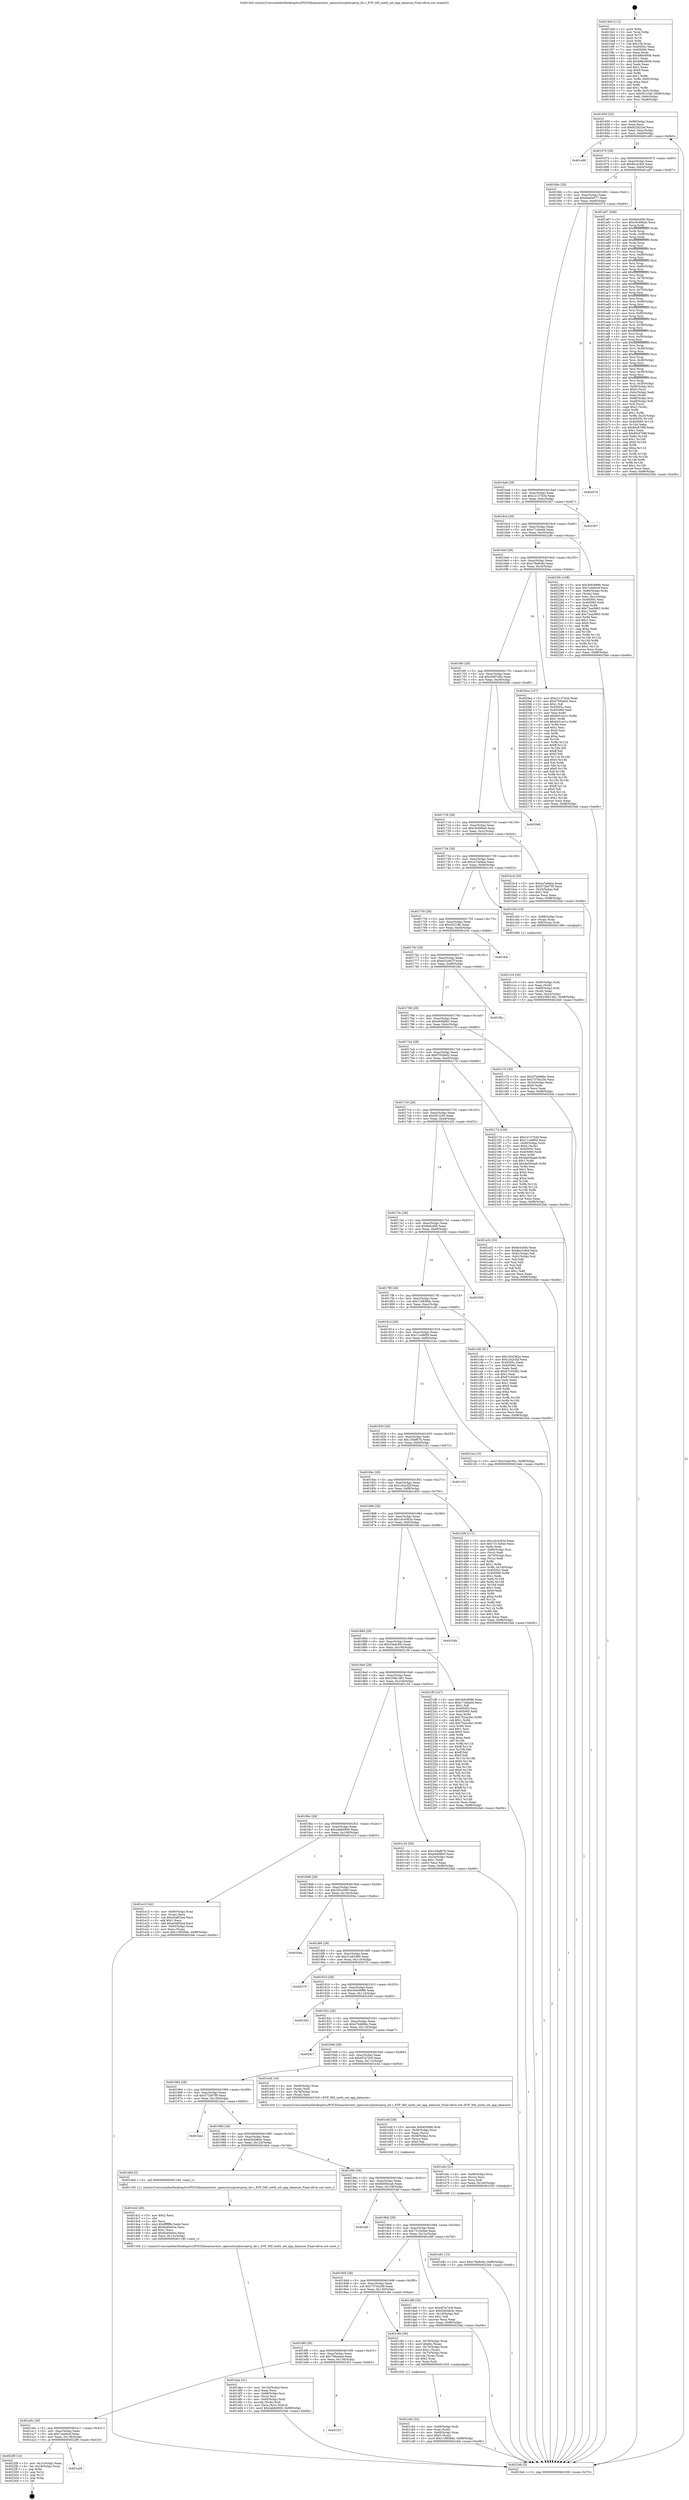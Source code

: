 digraph "0x4015e0" {
  label = "0x4015e0 (/mnt/c/Users/mathe/Desktop/tcc/POCII/binaries/extr_opensslcryptoevpevp_lib.c_EVP_MD_meth_set_app_datasize_Final-ollvm.out::main(0))"
  labelloc = "t"
  node[shape=record]

  Entry [label="",width=0.3,height=0.3,shape=circle,fillcolor=black,style=filled]
  "0x401650" [label="{
     0x401650 [32]\l
     | [instrs]\l
     &nbsp;&nbsp;0x401650 \<+6\>: mov -0x98(%rbp),%eax\l
     &nbsp;&nbsp;0x401656 \<+2\>: mov %eax,%ecx\l
     &nbsp;&nbsp;0x401658 \<+6\>: sub $0x822822ef,%ecx\l
     &nbsp;&nbsp;0x40165e \<+6\>: mov %eax,-0xac(%rbp)\l
     &nbsp;&nbsp;0x401664 \<+6\>: mov %ecx,-0xb0(%rbp)\l
     &nbsp;&nbsp;0x40166a \<+6\>: je 0000000000401e90 \<main+0x8b0\>\l
  }"]
  "0x401e90" [label="{
     0x401e90\l
  }", style=dashed]
  "0x401670" [label="{
     0x401670 [28]\l
     | [instrs]\l
     &nbsp;&nbsp;0x401670 \<+5\>: jmp 0000000000401675 \<main+0x95\>\l
     &nbsp;&nbsp;0x401675 \<+6\>: mov -0xac(%rbp),%eax\l
     &nbsp;&nbsp;0x40167b \<+5\>: sub $0x8ec2cfd4,%eax\l
     &nbsp;&nbsp;0x401680 \<+6\>: mov %eax,-0xb4(%rbp)\l
     &nbsp;&nbsp;0x401686 \<+6\>: je 0000000000401a67 \<main+0x487\>\l
  }"]
  Exit [label="",width=0.3,height=0.3,shape=circle,fillcolor=black,style=filled,peripheries=2]
  "0x401a67" [label="{
     0x401a67 [349]\l
     | [instrs]\l
     &nbsp;&nbsp;0x401a67 \<+5\>: mov $0xfedcd5b,%eax\l
     &nbsp;&nbsp;0x401a6c \<+5\>: mov $0xc9c66ba0,%ecx\l
     &nbsp;&nbsp;0x401a71 \<+3\>: mov %rsp,%rdx\l
     &nbsp;&nbsp;0x401a74 \<+4\>: add $0xfffffffffffffff0,%rdx\l
     &nbsp;&nbsp;0x401a78 \<+3\>: mov %rdx,%rsp\l
     &nbsp;&nbsp;0x401a7b \<+7\>: mov %rdx,-0x90(%rbp)\l
     &nbsp;&nbsp;0x401a82 \<+3\>: mov %rsp,%rdx\l
     &nbsp;&nbsp;0x401a85 \<+4\>: add $0xfffffffffffffff0,%rdx\l
     &nbsp;&nbsp;0x401a89 \<+3\>: mov %rdx,%rsp\l
     &nbsp;&nbsp;0x401a8c \<+3\>: mov %rsp,%rsi\l
     &nbsp;&nbsp;0x401a8f \<+4\>: add $0xfffffffffffffff0,%rsi\l
     &nbsp;&nbsp;0x401a93 \<+3\>: mov %rsi,%rsp\l
     &nbsp;&nbsp;0x401a96 \<+7\>: mov %rsi,-0x88(%rbp)\l
     &nbsp;&nbsp;0x401a9d \<+3\>: mov %rsp,%rsi\l
     &nbsp;&nbsp;0x401aa0 \<+4\>: add $0xfffffffffffffff0,%rsi\l
     &nbsp;&nbsp;0x401aa4 \<+3\>: mov %rsi,%rsp\l
     &nbsp;&nbsp;0x401aa7 \<+4\>: mov %rsi,-0x80(%rbp)\l
     &nbsp;&nbsp;0x401aab \<+3\>: mov %rsp,%rsi\l
     &nbsp;&nbsp;0x401aae \<+4\>: add $0xfffffffffffffff0,%rsi\l
     &nbsp;&nbsp;0x401ab2 \<+3\>: mov %rsi,%rsp\l
     &nbsp;&nbsp;0x401ab5 \<+4\>: mov %rsi,-0x78(%rbp)\l
     &nbsp;&nbsp;0x401ab9 \<+3\>: mov %rsp,%rsi\l
     &nbsp;&nbsp;0x401abc \<+4\>: add $0xfffffffffffffff0,%rsi\l
     &nbsp;&nbsp;0x401ac0 \<+3\>: mov %rsi,%rsp\l
     &nbsp;&nbsp;0x401ac3 \<+4\>: mov %rsi,-0x70(%rbp)\l
     &nbsp;&nbsp;0x401ac7 \<+3\>: mov %rsp,%rsi\l
     &nbsp;&nbsp;0x401aca \<+4\>: add $0xfffffffffffffff0,%rsi\l
     &nbsp;&nbsp;0x401ace \<+3\>: mov %rsi,%rsp\l
     &nbsp;&nbsp;0x401ad1 \<+4\>: mov %rsi,-0x68(%rbp)\l
     &nbsp;&nbsp;0x401ad5 \<+3\>: mov %rsp,%rsi\l
     &nbsp;&nbsp;0x401ad8 \<+4\>: add $0xfffffffffffffff0,%rsi\l
     &nbsp;&nbsp;0x401adc \<+3\>: mov %rsi,%rsp\l
     &nbsp;&nbsp;0x401adf \<+4\>: mov %rsi,-0x60(%rbp)\l
     &nbsp;&nbsp;0x401ae3 \<+3\>: mov %rsp,%rsi\l
     &nbsp;&nbsp;0x401ae6 \<+4\>: add $0xfffffffffffffff0,%rsi\l
     &nbsp;&nbsp;0x401aea \<+3\>: mov %rsi,%rsp\l
     &nbsp;&nbsp;0x401aed \<+4\>: mov %rsi,-0x58(%rbp)\l
     &nbsp;&nbsp;0x401af1 \<+3\>: mov %rsp,%rsi\l
     &nbsp;&nbsp;0x401af4 \<+4\>: add $0xfffffffffffffff0,%rsi\l
     &nbsp;&nbsp;0x401af8 \<+3\>: mov %rsi,%rsp\l
     &nbsp;&nbsp;0x401afb \<+4\>: mov %rsi,-0x50(%rbp)\l
     &nbsp;&nbsp;0x401aff \<+3\>: mov %rsp,%rsi\l
     &nbsp;&nbsp;0x401b02 \<+4\>: add $0xfffffffffffffff0,%rsi\l
     &nbsp;&nbsp;0x401b06 \<+3\>: mov %rsi,%rsp\l
     &nbsp;&nbsp;0x401b09 \<+4\>: mov %rsi,-0x48(%rbp)\l
     &nbsp;&nbsp;0x401b0d \<+3\>: mov %rsp,%rsi\l
     &nbsp;&nbsp;0x401b10 \<+4\>: add $0xfffffffffffffff0,%rsi\l
     &nbsp;&nbsp;0x401b14 \<+3\>: mov %rsi,%rsp\l
     &nbsp;&nbsp;0x401b17 \<+4\>: mov %rsi,-0x40(%rbp)\l
     &nbsp;&nbsp;0x401b1b \<+3\>: mov %rsp,%rsi\l
     &nbsp;&nbsp;0x401b1e \<+4\>: add $0xfffffffffffffff0,%rsi\l
     &nbsp;&nbsp;0x401b22 \<+3\>: mov %rsi,%rsp\l
     &nbsp;&nbsp;0x401b25 \<+4\>: mov %rsi,-0x38(%rbp)\l
     &nbsp;&nbsp;0x401b29 \<+3\>: mov %rsp,%rsi\l
     &nbsp;&nbsp;0x401b2c \<+4\>: add $0xfffffffffffffff0,%rsi\l
     &nbsp;&nbsp;0x401b30 \<+3\>: mov %rsi,%rsp\l
     &nbsp;&nbsp;0x401b33 \<+4\>: mov %rsi,-0x30(%rbp)\l
     &nbsp;&nbsp;0x401b37 \<+7\>: mov -0x90(%rbp),%rsi\l
     &nbsp;&nbsp;0x401b3e \<+6\>: movl $0x0,(%rsi)\l
     &nbsp;&nbsp;0x401b44 \<+6\>: mov -0x9c(%rbp),%edi\l
     &nbsp;&nbsp;0x401b4a \<+2\>: mov %edi,(%rdx)\l
     &nbsp;&nbsp;0x401b4c \<+7\>: mov -0x88(%rbp),%rsi\l
     &nbsp;&nbsp;0x401b53 \<+7\>: mov -0xa8(%rbp),%r8\l
     &nbsp;&nbsp;0x401b5a \<+3\>: mov %r8,(%rsi)\l
     &nbsp;&nbsp;0x401b5d \<+3\>: cmpl $0x2,(%rdx)\l
     &nbsp;&nbsp;0x401b60 \<+4\>: setne %r9b\l
     &nbsp;&nbsp;0x401b64 \<+4\>: and $0x1,%r9b\l
     &nbsp;&nbsp;0x401b68 \<+4\>: mov %r9b,-0x25(%rbp)\l
     &nbsp;&nbsp;0x401b6c \<+8\>: mov 0x40505c,%r10d\l
     &nbsp;&nbsp;0x401b74 \<+8\>: mov 0x405060,%r11d\l
     &nbsp;&nbsp;0x401b7c \<+3\>: mov %r10d,%ebx\l
     &nbsp;&nbsp;0x401b7f \<+6\>: sub $0x80c6788f,%ebx\l
     &nbsp;&nbsp;0x401b85 \<+3\>: sub $0x1,%ebx\l
     &nbsp;&nbsp;0x401b88 \<+6\>: add $0x80c6788f,%ebx\l
     &nbsp;&nbsp;0x401b8e \<+4\>: imul %ebx,%r10d\l
     &nbsp;&nbsp;0x401b92 \<+4\>: and $0x1,%r10d\l
     &nbsp;&nbsp;0x401b96 \<+4\>: cmp $0x0,%r10d\l
     &nbsp;&nbsp;0x401b9a \<+4\>: sete %r9b\l
     &nbsp;&nbsp;0x401b9e \<+4\>: cmp $0xa,%r11d\l
     &nbsp;&nbsp;0x401ba2 \<+4\>: setl %r14b\l
     &nbsp;&nbsp;0x401ba6 \<+3\>: mov %r9b,%r15b\l
     &nbsp;&nbsp;0x401ba9 \<+3\>: and %r14b,%r15b\l
     &nbsp;&nbsp;0x401bac \<+3\>: xor %r14b,%r9b\l
     &nbsp;&nbsp;0x401baf \<+3\>: or %r9b,%r15b\l
     &nbsp;&nbsp;0x401bb2 \<+4\>: test $0x1,%r15b\l
     &nbsp;&nbsp;0x401bb6 \<+3\>: cmovne %ecx,%eax\l
     &nbsp;&nbsp;0x401bb9 \<+6\>: mov %eax,-0x98(%rbp)\l
     &nbsp;&nbsp;0x401bbf \<+5\>: jmp 00000000004023eb \<main+0xe0b\>\l
  }"]
  "0x40168c" [label="{
     0x40168c [28]\l
     | [instrs]\l
     &nbsp;&nbsp;0x40168c \<+5\>: jmp 0000000000401691 \<main+0xb1\>\l
     &nbsp;&nbsp;0x401691 \<+6\>: mov -0xac(%rbp),%eax\l
     &nbsp;&nbsp;0x401697 \<+5\>: sub $0xbbe0e577,%eax\l
     &nbsp;&nbsp;0x40169c \<+6\>: mov %eax,-0xb8(%rbp)\l
     &nbsp;&nbsp;0x4016a2 \<+6\>: je 0000000000402074 \<main+0xa94\>\l
  }"]
  "0x401a28" [label="{
     0x401a28\l
  }", style=dashed]
  "0x402074" [label="{
     0x402074\l
  }", style=dashed]
  "0x4016a8" [label="{
     0x4016a8 [28]\l
     | [instrs]\l
     &nbsp;&nbsp;0x4016a8 \<+5\>: jmp 00000000004016ad \<main+0xcd\>\l
     &nbsp;&nbsp;0x4016ad \<+6\>: mov -0xac(%rbp),%eax\l
     &nbsp;&nbsp;0x4016b3 \<+5\>: sub $0xc213743d,%eax\l
     &nbsp;&nbsp;0x4016b8 \<+6\>: mov %eax,-0xbc(%rbp)\l
     &nbsp;&nbsp;0x4016be \<+6\>: je 00000000004023b7 \<main+0xdd7\>\l
  }"]
  "0x4022f8" [label="{
     0x4022f8 [14]\l
     | [instrs]\l
     &nbsp;&nbsp;0x4022f8 \<+3\>: mov -0x1c(%rbp),%eax\l
     &nbsp;&nbsp;0x4022fb \<+4\>: lea -0x18(%rbp),%rsp\l
     &nbsp;&nbsp;0x4022ff \<+1\>: pop %rbx\l
     &nbsp;&nbsp;0x402300 \<+2\>: pop %r14\l
     &nbsp;&nbsp;0x402302 \<+2\>: pop %r15\l
     &nbsp;&nbsp;0x402304 \<+1\>: pop %rbp\l
     &nbsp;&nbsp;0x402305 \<+1\>: ret\l
  }"]
  "0x4023b7" [label="{
     0x4023b7\l
  }", style=dashed]
  "0x4016c4" [label="{
     0x4016c4 [28]\l
     | [instrs]\l
     &nbsp;&nbsp;0x4016c4 \<+5\>: jmp 00000000004016c9 \<main+0xe9\>\l
     &nbsp;&nbsp;0x4016c9 \<+6\>: mov -0xac(%rbp),%eax\l
     &nbsp;&nbsp;0x4016cf \<+5\>: sub $0xc71a9ad4,%eax\l
     &nbsp;&nbsp;0x4016d4 \<+6\>: mov %eax,-0xc0(%rbp)\l
     &nbsp;&nbsp;0x4016da \<+6\>: je 000000000040228c \<main+0xcac\>\l
  }"]
  "0x401a0c" [label="{
     0x401a0c [28]\l
     | [instrs]\l
     &nbsp;&nbsp;0x401a0c \<+5\>: jmp 0000000000401a11 \<main+0x431\>\l
     &nbsp;&nbsp;0x401a11 \<+6\>: mov -0xac(%rbp),%eax\l
     &nbsp;&nbsp;0x401a17 \<+5\>: sub $0x7cee9cef,%eax\l
     &nbsp;&nbsp;0x401a1c \<+6\>: mov %eax,-0x138(%rbp)\l
     &nbsp;&nbsp;0x401a22 \<+6\>: je 00000000004022f8 \<main+0xd18\>\l
  }"]
  "0x40228c" [label="{
     0x40228c [108]\l
     | [instrs]\l
     &nbsp;&nbsp;0x40228c \<+5\>: mov $0x3e6c9986,%eax\l
     &nbsp;&nbsp;0x402291 \<+5\>: mov $0x7cee9cef,%ecx\l
     &nbsp;&nbsp;0x402296 \<+7\>: mov -0x90(%rbp),%rdx\l
     &nbsp;&nbsp;0x40229d \<+2\>: mov (%rdx),%esi\l
     &nbsp;&nbsp;0x40229f \<+3\>: mov %esi,-0x1c(%rbp)\l
     &nbsp;&nbsp;0x4022a2 \<+7\>: mov 0x40505c,%esi\l
     &nbsp;&nbsp;0x4022a9 \<+7\>: mov 0x405060,%edi\l
     &nbsp;&nbsp;0x4022b0 \<+3\>: mov %esi,%r8d\l
     &nbsp;&nbsp;0x4022b3 \<+7\>: sub $0x72aa3863,%r8d\l
     &nbsp;&nbsp;0x4022ba \<+4\>: sub $0x1,%r8d\l
     &nbsp;&nbsp;0x4022be \<+7\>: add $0x72aa3863,%r8d\l
     &nbsp;&nbsp;0x4022c5 \<+4\>: imul %r8d,%esi\l
     &nbsp;&nbsp;0x4022c9 \<+3\>: and $0x1,%esi\l
     &nbsp;&nbsp;0x4022cc \<+3\>: cmp $0x0,%esi\l
     &nbsp;&nbsp;0x4022cf \<+4\>: sete %r9b\l
     &nbsp;&nbsp;0x4022d3 \<+3\>: cmp $0xa,%edi\l
     &nbsp;&nbsp;0x4022d6 \<+4\>: setl %r10b\l
     &nbsp;&nbsp;0x4022da \<+3\>: mov %r9b,%r11b\l
     &nbsp;&nbsp;0x4022dd \<+3\>: and %r10b,%r11b\l
     &nbsp;&nbsp;0x4022e0 \<+3\>: xor %r10b,%r9b\l
     &nbsp;&nbsp;0x4022e3 \<+3\>: or %r9b,%r11b\l
     &nbsp;&nbsp;0x4022e6 \<+4\>: test $0x1,%r11b\l
     &nbsp;&nbsp;0x4022ea \<+3\>: cmovne %ecx,%eax\l
     &nbsp;&nbsp;0x4022ed \<+6\>: mov %eax,-0x98(%rbp)\l
     &nbsp;&nbsp;0x4022f3 \<+5\>: jmp 00000000004023eb \<main+0xe0b\>\l
  }"]
  "0x4016e0" [label="{
     0x4016e0 [28]\l
     | [instrs]\l
     &nbsp;&nbsp;0x4016e0 \<+5\>: jmp 00000000004016e5 \<main+0x105\>\l
     &nbsp;&nbsp;0x4016e5 \<+6\>: mov -0xac(%rbp),%eax\l
     &nbsp;&nbsp;0x4016eb \<+5\>: sub $0xc78a9c6e,%eax\l
     &nbsp;&nbsp;0x4016f0 \<+6\>: mov %eax,-0xc4(%rbp)\l
     &nbsp;&nbsp;0x4016f6 \<+6\>: je 00000000004020ea \<main+0xb0a\>\l
  }"]
  "0x401f23" [label="{
     0x401f23\l
  }", style=dashed]
  "0x4020ea" [label="{
     0x4020ea [147]\l
     | [instrs]\l
     &nbsp;&nbsp;0x4020ea \<+5\>: mov $0xc213743d,%eax\l
     &nbsp;&nbsp;0x4020ef \<+5\>: mov $0xf705de02,%ecx\l
     &nbsp;&nbsp;0x4020f4 \<+2\>: mov $0x1,%dl\l
     &nbsp;&nbsp;0x4020f6 \<+7\>: mov 0x40505c,%esi\l
     &nbsp;&nbsp;0x4020fd \<+7\>: mov 0x405060,%edi\l
     &nbsp;&nbsp;0x402104 \<+3\>: mov %esi,%r8d\l
     &nbsp;&nbsp;0x402107 \<+7\>: add $0x6e51ec1c,%r8d\l
     &nbsp;&nbsp;0x40210e \<+4\>: sub $0x1,%r8d\l
     &nbsp;&nbsp;0x402112 \<+7\>: sub $0x6e51ec1c,%r8d\l
     &nbsp;&nbsp;0x402119 \<+4\>: imul %r8d,%esi\l
     &nbsp;&nbsp;0x40211d \<+3\>: and $0x1,%esi\l
     &nbsp;&nbsp;0x402120 \<+3\>: cmp $0x0,%esi\l
     &nbsp;&nbsp;0x402123 \<+4\>: sete %r9b\l
     &nbsp;&nbsp;0x402127 \<+3\>: cmp $0xa,%edi\l
     &nbsp;&nbsp;0x40212a \<+4\>: setl %r10b\l
     &nbsp;&nbsp;0x40212e \<+3\>: mov %r9b,%r11b\l
     &nbsp;&nbsp;0x402131 \<+4\>: xor $0xff,%r11b\l
     &nbsp;&nbsp;0x402135 \<+3\>: mov %r10b,%bl\l
     &nbsp;&nbsp;0x402138 \<+3\>: xor $0xff,%bl\l
     &nbsp;&nbsp;0x40213b \<+3\>: xor $0x0,%dl\l
     &nbsp;&nbsp;0x40213e \<+3\>: mov %r11b,%r14b\l
     &nbsp;&nbsp;0x402141 \<+4\>: and $0x0,%r14b\l
     &nbsp;&nbsp;0x402145 \<+3\>: and %dl,%r9b\l
     &nbsp;&nbsp;0x402148 \<+3\>: mov %bl,%r15b\l
     &nbsp;&nbsp;0x40214b \<+4\>: and $0x0,%r15b\l
     &nbsp;&nbsp;0x40214f \<+3\>: and %dl,%r10b\l
     &nbsp;&nbsp;0x402152 \<+3\>: or %r9b,%r14b\l
     &nbsp;&nbsp;0x402155 \<+3\>: or %r10b,%r15b\l
     &nbsp;&nbsp;0x402158 \<+3\>: xor %r15b,%r14b\l
     &nbsp;&nbsp;0x40215b \<+3\>: or %bl,%r11b\l
     &nbsp;&nbsp;0x40215e \<+4\>: xor $0xff,%r11b\l
     &nbsp;&nbsp;0x402162 \<+3\>: or $0x0,%dl\l
     &nbsp;&nbsp;0x402165 \<+3\>: and %dl,%r11b\l
     &nbsp;&nbsp;0x402168 \<+3\>: or %r11b,%r14b\l
     &nbsp;&nbsp;0x40216b \<+4\>: test $0x1,%r14b\l
     &nbsp;&nbsp;0x40216f \<+3\>: cmovne %ecx,%eax\l
     &nbsp;&nbsp;0x402172 \<+6\>: mov %eax,-0x98(%rbp)\l
     &nbsp;&nbsp;0x402178 \<+5\>: jmp 00000000004023eb \<main+0xe0b\>\l
  }"]
  "0x4016fc" [label="{
     0x4016fc [28]\l
     | [instrs]\l
     &nbsp;&nbsp;0x4016fc \<+5\>: jmp 0000000000401701 \<main+0x121\>\l
     &nbsp;&nbsp;0x401701 \<+6\>: mov -0xac(%rbp),%eax\l
     &nbsp;&nbsp;0x401707 \<+5\>: sub $0xc84f7a0b,%eax\l
     &nbsp;&nbsp;0x40170c \<+6\>: mov %eax,-0xc8(%rbp)\l
     &nbsp;&nbsp;0x401712 \<+6\>: je 00000000004020d6 \<main+0xaf6\>\l
  }"]
  "0x401e81" [label="{
     0x401e81 [15]\l
     | [instrs]\l
     &nbsp;&nbsp;0x401e81 \<+10\>: movl $0xc78a9c6e,-0x98(%rbp)\l
     &nbsp;&nbsp;0x401e8b \<+5\>: jmp 00000000004023eb \<main+0xe0b\>\l
  }"]
  "0x4020d6" [label="{
     0x4020d6\l
  }", style=dashed]
  "0x401718" [label="{
     0x401718 [28]\l
     | [instrs]\l
     &nbsp;&nbsp;0x401718 \<+5\>: jmp 000000000040171d \<main+0x13d\>\l
     &nbsp;&nbsp;0x40171d \<+6\>: mov -0xac(%rbp),%eax\l
     &nbsp;&nbsp;0x401723 \<+5\>: sub $0xc9c66ba0,%eax\l
     &nbsp;&nbsp;0x401728 \<+6\>: mov %eax,-0xcc(%rbp)\l
     &nbsp;&nbsp;0x40172e \<+6\>: je 0000000000401bc4 \<main+0x5e4\>\l
  }"]
  "0x401e6c" [label="{
     0x401e6c [21]\l
     | [instrs]\l
     &nbsp;&nbsp;0x401e6c \<+4\>: mov -0x68(%rbp),%rcx\l
     &nbsp;&nbsp;0x401e70 \<+3\>: mov (%rcx),%rcx\l
     &nbsp;&nbsp;0x401e73 \<+3\>: mov %rcx,%rdi\l
     &nbsp;&nbsp;0x401e76 \<+6\>: mov %eax,-0x140(%rbp)\l
     &nbsp;&nbsp;0x401e7c \<+5\>: call 0000000000401030 \<free@plt\>\l
     | [calls]\l
     &nbsp;&nbsp;0x401030 \{1\} (unknown)\l
  }"]
  "0x401bc4" [label="{
     0x401bc4 [30]\l
     | [instrs]\l
     &nbsp;&nbsp;0x401bc4 \<+5\>: mov $0xce7a8aba,%eax\l
     &nbsp;&nbsp;0x401bc9 \<+5\>: mov $0x572b07f0,%ecx\l
     &nbsp;&nbsp;0x401bce \<+3\>: mov -0x25(%rbp),%dl\l
     &nbsp;&nbsp;0x401bd1 \<+3\>: test $0x1,%dl\l
     &nbsp;&nbsp;0x401bd4 \<+3\>: cmovne %ecx,%eax\l
     &nbsp;&nbsp;0x401bd7 \<+6\>: mov %eax,-0x98(%rbp)\l
     &nbsp;&nbsp;0x401bdd \<+5\>: jmp 00000000004023eb \<main+0xe0b\>\l
  }"]
  "0x401734" [label="{
     0x401734 [28]\l
     | [instrs]\l
     &nbsp;&nbsp;0x401734 \<+5\>: jmp 0000000000401739 \<main+0x159\>\l
     &nbsp;&nbsp;0x401739 \<+6\>: mov -0xac(%rbp),%eax\l
     &nbsp;&nbsp;0x40173f \<+5\>: sub $0xce7a8aba,%eax\l
     &nbsp;&nbsp;0x401744 \<+6\>: mov %eax,-0xd0(%rbp)\l
     &nbsp;&nbsp;0x40174a \<+6\>: je 0000000000401c03 \<main+0x623\>\l
  }"]
  "0x401e4f" [label="{
     0x401e4f [29]\l
     | [instrs]\l
     &nbsp;&nbsp;0x401e4f \<+10\>: movabs $0x4030d6,%rdi\l
     &nbsp;&nbsp;0x401e59 \<+4\>: mov -0x58(%rbp),%rcx\l
     &nbsp;&nbsp;0x401e5d \<+2\>: mov %eax,(%rcx)\l
     &nbsp;&nbsp;0x401e5f \<+4\>: mov -0x58(%rbp),%rcx\l
     &nbsp;&nbsp;0x401e63 \<+2\>: mov (%rcx),%esi\l
     &nbsp;&nbsp;0x401e65 \<+2\>: mov $0x0,%al\l
     &nbsp;&nbsp;0x401e67 \<+5\>: call 0000000000401040 \<printf@plt\>\l
     | [calls]\l
     &nbsp;&nbsp;0x401040 \{1\} (unknown)\l
  }"]
  "0x401c03" [label="{
     0x401c03 [19]\l
     | [instrs]\l
     &nbsp;&nbsp;0x401c03 \<+7\>: mov -0x88(%rbp),%rax\l
     &nbsp;&nbsp;0x401c0a \<+3\>: mov (%rax),%rax\l
     &nbsp;&nbsp;0x401c0d \<+4\>: mov 0x8(%rax),%rdi\l
     &nbsp;&nbsp;0x401c11 \<+5\>: call 0000000000401060 \<atoi@plt\>\l
     | [calls]\l
     &nbsp;&nbsp;0x401060 \{1\} (unknown)\l
  }"]
  "0x401750" [label="{
     0x401750 [28]\l
     | [instrs]\l
     &nbsp;&nbsp;0x401750 \<+5\>: jmp 0000000000401755 \<main+0x175\>\l
     &nbsp;&nbsp;0x401755 \<+6\>: mov -0xac(%rbp),%eax\l
     &nbsp;&nbsp;0x40175b \<+5\>: sub $0xcf221ffc,%eax\l
     &nbsp;&nbsp;0x401760 \<+6\>: mov %eax,-0xd4(%rbp)\l
     &nbsp;&nbsp;0x401766 \<+6\>: je 0000000000401fcb \<main+0x9eb\>\l
  }"]
  "0x401dea" [label="{
     0x401dea [41]\l
     | [instrs]\l
     &nbsp;&nbsp;0x401dea \<+6\>: mov -0x13c(%rbp),%ecx\l
     &nbsp;&nbsp;0x401df0 \<+3\>: imul %eax,%ecx\l
     &nbsp;&nbsp;0x401df3 \<+4\>: mov -0x68(%rbp),%rsi\l
     &nbsp;&nbsp;0x401df7 \<+3\>: mov (%rsi),%rsi\l
     &nbsp;&nbsp;0x401dfa \<+4\>: mov -0x60(%rbp),%rdi\l
     &nbsp;&nbsp;0x401dfe \<+3\>: movslq (%rdi),%rdi\l
     &nbsp;&nbsp;0x401e01 \<+3\>: mov %ecx,(%rsi,%rdi,4)\l
     &nbsp;&nbsp;0x401e04 \<+10\>: movl $0x2ab64900,-0x98(%rbp)\l
     &nbsp;&nbsp;0x401e0e \<+5\>: jmp 00000000004023eb \<main+0xe0b\>\l
  }"]
  "0x401fcb" [label="{
     0x401fcb\l
  }", style=dashed]
  "0x40176c" [label="{
     0x40176c [28]\l
     | [instrs]\l
     &nbsp;&nbsp;0x40176c \<+5\>: jmp 0000000000401771 \<main+0x191\>\l
     &nbsp;&nbsp;0x401771 \<+6\>: mov -0xac(%rbp),%eax\l
     &nbsp;&nbsp;0x401777 \<+5\>: sub $0xe52c6e7f,%eax\l
     &nbsp;&nbsp;0x40177c \<+6\>: mov %eax,-0xd8(%rbp)\l
     &nbsp;&nbsp;0x401782 \<+6\>: je 0000000000401fbc \<main+0x9dc\>\l
  }"]
  "0x401dc2" [label="{
     0x401dc2 [40]\l
     | [instrs]\l
     &nbsp;&nbsp;0x401dc2 \<+5\>: mov $0x2,%ecx\l
     &nbsp;&nbsp;0x401dc7 \<+1\>: cltd\l
     &nbsp;&nbsp;0x401dc8 \<+2\>: idiv %ecx\l
     &nbsp;&nbsp;0x401dca \<+6\>: imul $0xfffffffe,%edx,%ecx\l
     &nbsp;&nbsp;0x401dd0 \<+6\>: sub $0x9a40e0ca,%ecx\l
     &nbsp;&nbsp;0x401dd6 \<+3\>: add $0x1,%ecx\l
     &nbsp;&nbsp;0x401dd9 \<+6\>: add $0x9a40e0ca,%ecx\l
     &nbsp;&nbsp;0x401ddf \<+6\>: mov %ecx,-0x13c(%rbp)\l
     &nbsp;&nbsp;0x401de5 \<+5\>: call 0000000000401160 \<next_i\>\l
     | [calls]\l
     &nbsp;&nbsp;0x401160 \{1\} (/mnt/c/Users/mathe/Desktop/tcc/POCII/binaries/extr_opensslcryptoevpevp_lib.c_EVP_MD_meth_set_app_datasize_Final-ollvm.out::next_i)\l
  }"]
  "0x401fbc" [label="{
     0x401fbc\l
  }", style=dashed]
  "0x401788" [label="{
     0x401788 [28]\l
     | [instrs]\l
     &nbsp;&nbsp;0x401788 \<+5\>: jmp 000000000040178d \<main+0x1ad\>\l
     &nbsp;&nbsp;0x40178d \<+6\>: mov -0xac(%rbp),%eax\l
     &nbsp;&nbsp;0x401793 \<+5\>: sub $0xe64fdfd3,%eax\l
     &nbsp;&nbsp;0x401798 \<+6\>: mov %eax,-0xdc(%rbp)\l
     &nbsp;&nbsp;0x40179e \<+6\>: je 0000000000401c70 \<main+0x690\>\l
  }"]
  "0x401cb5" [label="{
     0x401cb5 [32]\l
     | [instrs]\l
     &nbsp;&nbsp;0x401cb5 \<+4\>: mov -0x68(%rbp),%rdi\l
     &nbsp;&nbsp;0x401cb9 \<+3\>: mov %rax,(%rdi)\l
     &nbsp;&nbsp;0x401cbc \<+4\>: mov -0x60(%rbp),%rax\l
     &nbsp;&nbsp;0x401cc0 \<+6\>: movl $0x0,(%rax)\l
     &nbsp;&nbsp;0x401cc6 \<+10\>: movl $0x118938dc,-0x98(%rbp)\l
     &nbsp;&nbsp;0x401cd0 \<+5\>: jmp 00000000004023eb \<main+0xe0b\>\l
  }"]
  "0x401c70" [label="{
     0x401c70 [30]\l
     | [instrs]\l
     &nbsp;&nbsp;0x401c70 \<+5\>: mov $0x47b488bc,%eax\l
     &nbsp;&nbsp;0x401c75 \<+5\>: mov $0x7370e256,%ecx\l
     &nbsp;&nbsp;0x401c7a \<+3\>: mov -0x24(%rbp),%edx\l
     &nbsp;&nbsp;0x401c7d \<+3\>: cmp $0x0,%edx\l
     &nbsp;&nbsp;0x401c80 \<+3\>: cmove %ecx,%eax\l
     &nbsp;&nbsp;0x401c83 \<+6\>: mov %eax,-0x98(%rbp)\l
     &nbsp;&nbsp;0x401c89 \<+5\>: jmp 00000000004023eb \<main+0xe0b\>\l
  }"]
  "0x4017a4" [label="{
     0x4017a4 [28]\l
     | [instrs]\l
     &nbsp;&nbsp;0x4017a4 \<+5\>: jmp 00000000004017a9 \<main+0x1c9\>\l
     &nbsp;&nbsp;0x4017a9 \<+6\>: mov -0xac(%rbp),%eax\l
     &nbsp;&nbsp;0x4017af \<+5\>: sub $0xf705de02,%eax\l
     &nbsp;&nbsp;0x4017b4 \<+6\>: mov %eax,-0xe0(%rbp)\l
     &nbsp;&nbsp;0x4017ba \<+6\>: je 000000000040217d \<main+0xb9d\>\l
  }"]
  "0x4019f0" [label="{
     0x4019f0 [28]\l
     | [instrs]\l
     &nbsp;&nbsp;0x4019f0 \<+5\>: jmp 00000000004019f5 \<main+0x415\>\l
     &nbsp;&nbsp;0x4019f5 \<+6\>: mov -0xac(%rbp),%eax\l
     &nbsp;&nbsp;0x4019fb \<+5\>: sub $0x75fa4aa4,%eax\l
     &nbsp;&nbsp;0x401a00 \<+6\>: mov %eax,-0x134(%rbp)\l
     &nbsp;&nbsp;0x401a06 \<+6\>: je 0000000000401f23 \<main+0x943\>\l
  }"]
  "0x40217d" [label="{
     0x40217d [109]\l
     | [instrs]\l
     &nbsp;&nbsp;0x40217d \<+5\>: mov $0xc213743d,%eax\l
     &nbsp;&nbsp;0x402182 \<+5\>: mov $0x11ce8f59,%ecx\l
     &nbsp;&nbsp;0x402187 \<+7\>: mov -0x90(%rbp),%rdx\l
     &nbsp;&nbsp;0x40218e \<+6\>: movl $0x0,(%rdx)\l
     &nbsp;&nbsp;0x402194 \<+7\>: mov 0x40505c,%esi\l
     &nbsp;&nbsp;0x40219b \<+7\>: mov 0x405060,%edi\l
     &nbsp;&nbsp;0x4021a2 \<+3\>: mov %esi,%r8d\l
     &nbsp;&nbsp;0x4021a5 \<+7\>: sub $0xda056aa6,%r8d\l
     &nbsp;&nbsp;0x4021ac \<+4\>: sub $0x1,%r8d\l
     &nbsp;&nbsp;0x4021b0 \<+7\>: add $0xda056aa6,%r8d\l
     &nbsp;&nbsp;0x4021b7 \<+4\>: imul %r8d,%esi\l
     &nbsp;&nbsp;0x4021bb \<+3\>: and $0x1,%esi\l
     &nbsp;&nbsp;0x4021be \<+3\>: cmp $0x0,%esi\l
     &nbsp;&nbsp;0x4021c1 \<+4\>: sete %r9b\l
     &nbsp;&nbsp;0x4021c5 \<+3\>: cmp $0xa,%edi\l
     &nbsp;&nbsp;0x4021c8 \<+4\>: setl %r10b\l
     &nbsp;&nbsp;0x4021cc \<+3\>: mov %r9b,%r11b\l
     &nbsp;&nbsp;0x4021cf \<+3\>: and %r10b,%r11b\l
     &nbsp;&nbsp;0x4021d2 \<+3\>: xor %r10b,%r9b\l
     &nbsp;&nbsp;0x4021d5 \<+3\>: or %r9b,%r11b\l
     &nbsp;&nbsp;0x4021d8 \<+4\>: test $0x1,%r11b\l
     &nbsp;&nbsp;0x4021dc \<+3\>: cmovne %ecx,%eax\l
     &nbsp;&nbsp;0x4021df \<+6\>: mov %eax,-0x98(%rbp)\l
     &nbsp;&nbsp;0x4021e5 \<+5\>: jmp 00000000004023eb \<main+0xe0b\>\l
  }"]
  "0x4017c0" [label="{
     0x4017c0 [28]\l
     | [instrs]\l
     &nbsp;&nbsp;0x4017c0 \<+5\>: jmp 00000000004017c5 \<main+0x1e5\>\l
     &nbsp;&nbsp;0x4017c5 \<+6\>: mov -0xac(%rbp),%eax\l
     &nbsp;&nbsp;0x4017cb \<+5\>: sub $0x5f1c240,%eax\l
     &nbsp;&nbsp;0x4017d0 \<+6\>: mov %eax,-0xe4(%rbp)\l
     &nbsp;&nbsp;0x4017d6 \<+6\>: je 0000000000401a32 \<main+0x452\>\l
  }"]
  "0x401c8e" [label="{
     0x401c8e [39]\l
     | [instrs]\l
     &nbsp;&nbsp;0x401c8e \<+4\>: mov -0x78(%rbp),%rax\l
     &nbsp;&nbsp;0x401c92 \<+6\>: movl $0x64,(%rax)\l
     &nbsp;&nbsp;0x401c98 \<+4\>: mov -0x70(%rbp),%rax\l
     &nbsp;&nbsp;0x401c9c \<+6\>: movl $0x1,(%rax)\l
     &nbsp;&nbsp;0x401ca2 \<+4\>: mov -0x70(%rbp),%rax\l
     &nbsp;&nbsp;0x401ca6 \<+3\>: movslq (%rax),%rax\l
     &nbsp;&nbsp;0x401ca9 \<+4\>: shl $0x2,%rax\l
     &nbsp;&nbsp;0x401cad \<+3\>: mov %rax,%rdi\l
     &nbsp;&nbsp;0x401cb0 \<+5\>: call 0000000000401050 \<malloc@plt\>\l
     | [calls]\l
     &nbsp;&nbsp;0x401050 \{1\} (unknown)\l
  }"]
  "0x401a32" [label="{
     0x401a32 [53]\l
     | [instrs]\l
     &nbsp;&nbsp;0x401a32 \<+5\>: mov $0xfedcd5b,%eax\l
     &nbsp;&nbsp;0x401a37 \<+5\>: mov $0x8ec2cfd4,%ecx\l
     &nbsp;&nbsp;0x401a3c \<+6\>: mov -0x92(%rbp),%dl\l
     &nbsp;&nbsp;0x401a42 \<+7\>: mov -0x91(%rbp),%sil\l
     &nbsp;&nbsp;0x401a49 \<+3\>: mov %dl,%dil\l
     &nbsp;&nbsp;0x401a4c \<+3\>: and %sil,%dil\l
     &nbsp;&nbsp;0x401a4f \<+3\>: xor %sil,%dl\l
     &nbsp;&nbsp;0x401a52 \<+3\>: or %dl,%dil\l
     &nbsp;&nbsp;0x401a55 \<+4\>: test $0x1,%dil\l
     &nbsp;&nbsp;0x401a59 \<+3\>: cmovne %ecx,%eax\l
     &nbsp;&nbsp;0x401a5c \<+6\>: mov %eax,-0x98(%rbp)\l
     &nbsp;&nbsp;0x401a62 \<+5\>: jmp 00000000004023eb \<main+0xe0b\>\l
  }"]
  "0x4017dc" [label="{
     0x4017dc [28]\l
     | [instrs]\l
     &nbsp;&nbsp;0x4017dc \<+5\>: jmp 00000000004017e1 \<main+0x201\>\l
     &nbsp;&nbsp;0x4017e1 \<+6\>: mov -0xac(%rbp),%eax\l
     &nbsp;&nbsp;0x4017e7 \<+5\>: sub $0xfedcd5b,%eax\l
     &nbsp;&nbsp;0x4017ec \<+6\>: mov %eax,-0xe8(%rbp)\l
     &nbsp;&nbsp;0x4017f2 \<+6\>: je 0000000000402306 \<main+0xd26\>\l
  }"]
  "0x4023eb" [label="{
     0x4023eb [5]\l
     | [instrs]\l
     &nbsp;&nbsp;0x4023eb \<+5\>: jmp 0000000000401650 \<main+0x70\>\l
  }"]
  "0x4015e0" [label="{
     0x4015e0 [112]\l
     | [instrs]\l
     &nbsp;&nbsp;0x4015e0 \<+1\>: push %rbp\l
     &nbsp;&nbsp;0x4015e1 \<+3\>: mov %rsp,%rbp\l
     &nbsp;&nbsp;0x4015e4 \<+2\>: push %r15\l
     &nbsp;&nbsp;0x4015e6 \<+2\>: push %r14\l
     &nbsp;&nbsp;0x4015e8 \<+1\>: push %rbx\l
     &nbsp;&nbsp;0x4015e9 \<+7\>: sub $0x158,%rsp\l
     &nbsp;&nbsp;0x4015f0 \<+7\>: mov 0x40505c,%eax\l
     &nbsp;&nbsp;0x4015f7 \<+7\>: mov 0x405060,%ecx\l
     &nbsp;&nbsp;0x4015fe \<+2\>: mov %eax,%edx\l
     &nbsp;&nbsp;0x401600 \<+6\>: sub $0x488c6606,%edx\l
     &nbsp;&nbsp;0x401606 \<+3\>: sub $0x1,%edx\l
     &nbsp;&nbsp;0x401609 \<+6\>: add $0x488c6606,%edx\l
     &nbsp;&nbsp;0x40160f \<+3\>: imul %edx,%eax\l
     &nbsp;&nbsp;0x401612 \<+3\>: and $0x1,%eax\l
     &nbsp;&nbsp;0x401615 \<+3\>: cmp $0x0,%eax\l
     &nbsp;&nbsp;0x401618 \<+4\>: sete %r8b\l
     &nbsp;&nbsp;0x40161c \<+4\>: and $0x1,%r8b\l
     &nbsp;&nbsp;0x401620 \<+7\>: mov %r8b,-0x92(%rbp)\l
     &nbsp;&nbsp;0x401627 \<+3\>: cmp $0xa,%ecx\l
     &nbsp;&nbsp;0x40162a \<+4\>: setl %r8b\l
     &nbsp;&nbsp;0x40162e \<+4\>: and $0x1,%r8b\l
     &nbsp;&nbsp;0x401632 \<+7\>: mov %r8b,-0x91(%rbp)\l
     &nbsp;&nbsp;0x401639 \<+10\>: movl $0x5f1c240,-0x98(%rbp)\l
     &nbsp;&nbsp;0x401643 \<+6\>: mov %edi,-0x9c(%rbp)\l
     &nbsp;&nbsp;0x401649 \<+7\>: mov %rsi,-0xa8(%rbp)\l
  }"]
  "0x4019d4" [label="{
     0x4019d4 [28]\l
     | [instrs]\l
     &nbsp;&nbsp;0x4019d4 \<+5\>: jmp 00000000004019d9 \<main+0x3f9\>\l
     &nbsp;&nbsp;0x4019d9 \<+6\>: mov -0xac(%rbp),%eax\l
     &nbsp;&nbsp;0x4019df \<+5\>: sub $0x7370e256,%eax\l
     &nbsp;&nbsp;0x4019e4 \<+6\>: mov %eax,-0x130(%rbp)\l
     &nbsp;&nbsp;0x4019ea \<+6\>: je 0000000000401c8e \<main+0x6ae\>\l
  }"]
  "0x401c16" [label="{
     0x401c16 [30]\l
     | [instrs]\l
     &nbsp;&nbsp;0x401c16 \<+4\>: mov -0x80(%rbp),%rdi\l
     &nbsp;&nbsp;0x401c1a \<+2\>: mov %eax,(%rdi)\l
     &nbsp;&nbsp;0x401c1c \<+4\>: mov -0x80(%rbp),%rdi\l
     &nbsp;&nbsp;0x401c20 \<+2\>: mov (%rdi),%eax\l
     &nbsp;&nbsp;0x401c22 \<+3\>: mov %eax,-0x24(%rbp)\l
     &nbsp;&nbsp;0x401c25 \<+10\>: movl $0x258b1481,-0x98(%rbp)\l
     &nbsp;&nbsp;0x401c2f \<+5\>: jmp 00000000004023eb \<main+0xe0b\>\l
  }"]
  "0x401d9f" [label="{
     0x401d9f [30]\l
     | [instrs]\l
     &nbsp;&nbsp;0x401d9f \<+5\>: mov $0x4f7a72c8,%eax\l
     &nbsp;&nbsp;0x401da4 \<+5\>: mov $0x62b5eb4c,%ecx\l
     &nbsp;&nbsp;0x401da9 \<+3\>: mov -0x1d(%rbp),%dl\l
     &nbsp;&nbsp;0x401dac \<+3\>: test $0x1,%dl\l
     &nbsp;&nbsp;0x401daf \<+3\>: cmovne %ecx,%eax\l
     &nbsp;&nbsp;0x401db2 \<+6\>: mov %eax,-0x98(%rbp)\l
     &nbsp;&nbsp;0x401db8 \<+5\>: jmp 00000000004023eb \<main+0xe0b\>\l
  }"]
  "0x402306" [label="{
     0x402306\l
  }", style=dashed]
  "0x4017f8" [label="{
     0x4017f8 [28]\l
     | [instrs]\l
     &nbsp;&nbsp;0x4017f8 \<+5\>: jmp 00000000004017fd \<main+0x21d\>\l
     &nbsp;&nbsp;0x4017fd \<+6\>: mov -0xac(%rbp),%eax\l
     &nbsp;&nbsp;0x401803 \<+5\>: sub $0x118938dc,%eax\l
     &nbsp;&nbsp;0x401808 \<+6\>: mov %eax,-0xec(%rbp)\l
     &nbsp;&nbsp;0x40180e \<+6\>: je 0000000000401cd5 \<main+0x6f5\>\l
  }"]
  "0x4019b8" [label="{
     0x4019b8 [28]\l
     | [instrs]\l
     &nbsp;&nbsp;0x4019b8 \<+5\>: jmp 00000000004019bd \<main+0x3dd\>\l
     &nbsp;&nbsp;0x4019bd \<+6\>: mov -0xac(%rbp),%eax\l
     &nbsp;&nbsp;0x4019c3 \<+5\>: sub $0x7315e5ee,%eax\l
     &nbsp;&nbsp;0x4019c8 \<+6\>: mov %eax,-0x12c(%rbp)\l
     &nbsp;&nbsp;0x4019ce \<+6\>: je 0000000000401d9f \<main+0x7bf\>\l
  }"]
  "0x401cd5" [label="{
     0x401cd5 [91]\l
     | [instrs]\l
     &nbsp;&nbsp;0x401cd5 \<+5\>: mov $0x1dc4362e,%eax\l
     &nbsp;&nbsp;0x401cda \<+5\>: mov $0x1cb2cf2f,%ecx\l
     &nbsp;&nbsp;0x401cdf \<+7\>: mov 0x40505c,%edx\l
     &nbsp;&nbsp;0x401ce6 \<+7\>: mov 0x405060,%esi\l
     &nbsp;&nbsp;0x401ced \<+2\>: mov %edx,%edi\l
     &nbsp;&nbsp;0x401cef \<+6\>: add $0x87c55482,%edi\l
     &nbsp;&nbsp;0x401cf5 \<+3\>: sub $0x1,%edi\l
     &nbsp;&nbsp;0x401cf8 \<+6\>: sub $0x87c55482,%edi\l
     &nbsp;&nbsp;0x401cfe \<+3\>: imul %edi,%edx\l
     &nbsp;&nbsp;0x401d01 \<+3\>: and $0x1,%edx\l
     &nbsp;&nbsp;0x401d04 \<+3\>: cmp $0x0,%edx\l
     &nbsp;&nbsp;0x401d07 \<+4\>: sete %r8b\l
     &nbsp;&nbsp;0x401d0b \<+3\>: cmp $0xa,%esi\l
     &nbsp;&nbsp;0x401d0e \<+4\>: setl %r9b\l
     &nbsp;&nbsp;0x401d12 \<+3\>: mov %r8b,%r10b\l
     &nbsp;&nbsp;0x401d15 \<+3\>: and %r9b,%r10b\l
     &nbsp;&nbsp;0x401d18 \<+3\>: xor %r9b,%r8b\l
     &nbsp;&nbsp;0x401d1b \<+3\>: or %r8b,%r10b\l
     &nbsp;&nbsp;0x401d1e \<+4\>: test $0x1,%r10b\l
     &nbsp;&nbsp;0x401d22 \<+3\>: cmovne %ecx,%eax\l
     &nbsp;&nbsp;0x401d25 \<+6\>: mov %eax,-0x98(%rbp)\l
     &nbsp;&nbsp;0x401d2b \<+5\>: jmp 00000000004023eb \<main+0xe0b\>\l
  }"]
  "0x401814" [label="{
     0x401814 [28]\l
     | [instrs]\l
     &nbsp;&nbsp;0x401814 \<+5\>: jmp 0000000000401819 \<main+0x239\>\l
     &nbsp;&nbsp;0x401819 \<+6\>: mov -0xac(%rbp),%eax\l
     &nbsp;&nbsp;0x40181f \<+5\>: sub $0x11ce8f59,%eax\l
     &nbsp;&nbsp;0x401824 \<+6\>: mov %eax,-0xf0(%rbp)\l
     &nbsp;&nbsp;0x40182a \<+6\>: je 00000000004021ea \<main+0xc0a\>\l
  }"]
  "0x401fef" [label="{
     0x401fef\l
  }", style=dashed]
  "0x4021ea" [label="{
     0x4021ea [15]\l
     | [instrs]\l
     &nbsp;&nbsp;0x4021ea \<+10\>: movl $0x23adc95c,-0x98(%rbp)\l
     &nbsp;&nbsp;0x4021f4 \<+5\>: jmp 00000000004023eb \<main+0xe0b\>\l
  }"]
  "0x401830" [label="{
     0x401830 [28]\l
     | [instrs]\l
     &nbsp;&nbsp;0x401830 \<+5\>: jmp 0000000000401835 \<main+0x255\>\l
     &nbsp;&nbsp;0x401835 \<+6\>: mov -0xac(%rbp),%eax\l
     &nbsp;&nbsp;0x40183b \<+5\>: sub $0x145ef67b,%eax\l
     &nbsp;&nbsp;0x401840 \<+6\>: mov %eax,-0xf4(%rbp)\l
     &nbsp;&nbsp;0x401846 \<+6\>: je 0000000000401c52 \<main+0x672\>\l
  }"]
  "0x40199c" [label="{
     0x40199c [28]\l
     | [instrs]\l
     &nbsp;&nbsp;0x40199c \<+5\>: jmp 00000000004019a1 \<main+0x3c1\>\l
     &nbsp;&nbsp;0x4019a1 \<+6\>: mov -0xac(%rbp),%eax\l
     &nbsp;&nbsp;0x4019a7 \<+5\>: sub $0x6d56ecab,%eax\l
     &nbsp;&nbsp;0x4019ac \<+6\>: mov %eax,-0x128(%rbp)\l
     &nbsp;&nbsp;0x4019b2 \<+6\>: je 0000000000401fef \<main+0xa0f\>\l
  }"]
  "0x401c52" [label="{
     0x401c52\l
  }", style=dashed]
  "0x40184c" [label="{
     0x40184c [28]\l
     | [instrs]\l
     &nbsp;&nbsp;0x40184c \<+5\>: jmp 0000000000401851 \<main+0x271\>\l
     &nbsp;&nbsp;0x401851 \<+6\>: mov -0xac(%rbp),%eax\l
     &nbsp;&nbsp;0x401857 \<+5\>: sub $0x1cb2cf2f,%eax\l
     &nbsp;&nbsp;0x40185c \<+6\>: mov %eax,-0xf8(%rbp)\l
     &nbsp;&nbsp;0x401862 \<+6\>: je 0000000000401d30 \<main+0x750\>\l
  }"]
  "0x401dbd" [label="{
     0x401dbd [5]\l
     | [instrs]\l
     &nbsp;&nbsp;0x401dbd \<+5\>: call 0000000000401160 \<next_i\>\l
     | [calls]\l
     &nbsp;&nbsp;0x401160 \{1\} (/mnt/c/Users/mathe/Desktop/tcc/POCII/binaries/extr_opensslcryptoevpevp_lib.c_EVP_MD_meth_set_app_datasize_Final-ollvm.out::next_i)\l
  }"]
  "0x401d30" [label="{
     0x401d30 [111]\l
     | [instrs]\l
     &nbsp;&nbsp;0x401d30 \<+5\>: mov $0x1dc4362e,%eax\l
     &nbsp;&nbsp;0x401d35 \<+5\>: mov $0x7315e5ee,%ecx\l
     &nbsp;&nbsp;0x401d3a \<+2\>: xor %edx,%edx\l
     &nbsp;&nbsp;0x401d3c \<+4\>: mov -0x60(%rbp),%rsi\l
     &nbsp;&nbsp;0x401d40 \<+2\>: mov (%rsi),%edi\l
     &nbsp;&nbsp;0x401d42 \<+4\>: mov -0x70(%rbp),%rsi\l
     &nbsp;&nbsp;0x401d46 \<+2\>: cmp (%rsi),%edi\l
     &nbsp;&nbsp;0x401d48 \<+4\>: setl %r8b\l
     &nbsp;&nbsp;0x401d4c \<+4\>: and $0x1,%r8b\l
     &nbsp;&nbsp;0x401d50 \<+4\>: mov %r8b,-0x1d(%rbp)\l
     &nbsp;&nbsp;0x401d54 \<+7\>: mov 0x40505c,%edi\l
     &nbsp;&nbsp;0x401d5b \<+8\>: mov 0x405060,%r9d\l
     &nbsp;&nbsp;0x401d63 \<+3\>: sub $0x1,%edx\l
     &nbsp;&nbsp;0x401d66 \<+3\>: mov %edi,%r10d\l
     &nbsp;&nbsp;0x401d69 \<+3\>: add %edx,%r10d\l
     &nbsp;&nbsp;0x401d6c \<+4\>: imul %r10d,%edi\l
     &nbsp;&nbsp;0x401d70 \<+3\>: and $0x1,%edi\l
     &nbsp;&nbsp;0x401d73 \<+3\>: cmp $0x0,%edi\l
     &nbsp;&nbsp;0x401d76 \<+4\>: sete %r8b\l
     &nbsp;&nbsp;0x401d7a \<+4\>: cmp $0xa,%r9d\l
     &nbsp;&nbsp;0x401d7e \<+4\>: setl %r11b\l
     &nbsp;&nbsp;0x401d82 \<+3\>: mov %r8b,%bl\l
     &nbsp;&nbsp;0x401d85 \<+3\>: and %r11b,%bl\l
     &nbsp;&nbsp;0x401d88 \<+3\>: xor %r11b,%r8b\l
     &nbsp;&nbsp;0x401d8b \<+3\>: or %r8b,%bl\l
     &nbsp;&nbsp;0x401d8e \<+3\>: test $0x1,%bl\l
     &nbsp;&nbsp;0x401d91 \<+3\>: cmovne %ecx,%eax\l
     &nbsp;&nbsp;0x401d94 \<+6\>: mov %eax,-0x98(%rbp)\l
     &nbsp;&nbsp;0x401d9a \<+5\>: jmp 00000000004023eb \<main+0xe0b\>\l
  }"]
  "0x401868" [label="{
     0x401868 [28]\l
     | [instrs]\l
     &nbsp;&nbsp;0x401868 \<+5\>: jmp 000000000040186d \<main+0x28d\>\l
     &nbsp;&nbsp;0x40186d \<+6\>: mov -0xac(%rbp),%eax\l
     &nbsp;&nbsp;0x401873 \<+5\>: sub $0x1dc4362e,%eax\l
     &nbsp;&nbsp;0x401878 \<+6\>: mov %eax,-0xfc(%rbp)\l
     &nbsp;&nbsp;0x40187e \<+6\>: je 000000000040234b \<main+0xd6b\>\l
  }"]
  "0x401980" [label="{
     0x401980 [28]\l
     | [instrs]\l
     &nbsp;&nbsp;0x401980 \<+5\>: jmp 0000000000401985 \<main+0x3a5\>\l
     &nbsp;&nbsp;0x401985 \<+6\>: mov -0xac(%rbp),%eax\l
     &nbsp;&nbsp;0x40198b \<+5\>: sub $0x62b5eb4c,%eax\l
     &nbsp;&nbsp;0x401990 \<+6\>: mov %eax,-0x124(%rbp)\l
     &nbsp;&nbsp;0x401996 \<+6\>: je 0000000000401dbd \<main+0x7dd\>\l
  }"]
  "0x40234b" [label="{
     0x40234b\l
  }", style=dashed]
  "0x401884" [label="{
     0x401884 [28]\l
     | [instrs]\l
     &nbsp;&nbsp;0x401884 \<+5\>: jmp 0000000000401889 \<main+0x2a9\>\l
     &nbsp;&nbsp;0x401889 \<+6\>: mov -0xac(%rbp),%eax\l
     &nbsp;&nbsp;0x40188f \<+5\>: sub $0x23adc95c,%eax\l
     &nbsp;&nbsp;0x401894 \<+6\>: mov %eax,-0x100(%rbp)\l
     &nbsp;&nbsp;0x40189a \<+6\>: je 00000000004021f9 \<main+0xc19\>\l
  }"]
  "0x401be2" [label="{
     0x401be2\l
  }", style=dashed]
  "0x4021f9" [label="{
     0x4021f9 [147]\l
     | [instrs]\l
     &nbsp;&nbsp;0x4021f9 \<+5\>: mov $0x3e6c9986,%eax\l
     &nbsp;&nbsp;0x4021fe \<+5\>: mov $0xc71a9ad4,%ecx\l
     &nbsp;&nbsp;0x402203 \<+2\>: mov $0x1,%dl\l
     &nbsp;&nbsp;0x402205 \<+7\>: mov 0x40505c,%esi\l
     &nbsp;&nbsp;0x40220c \<+7\>: mov 0x405060,%edi\l
     &nbsp;&nbsp;0x402213 \<+3\>: mov %esi,%r8d\l
     &nbsp;&nbsp;0x402216 \<+7\>: sub $0x702ac0ec,%r8d\l
     &nbsp;&nbsp;0x40221d \<+4\>: sub $0x1,%r8d\l
     &nbsp;&nbsp;0x402221 \<+7\>: add $0x702ac0ec,%r8d\l
     &nbsp;&nbsp;0x402228 \<+4\>: imul %r8d,%esi\l
     &nbsp;&nbsp;0x40222c \<+3\>: and $0x1,%esi\l
     &nbsp;&nbsp;0x40222f \<+3\>: cmp $0x0,%esi\l
     &nbsp;&nbsp;0x402232 \<+4\>: sete %r9b\l
     &nbsp;&nbsp;0x402236 \<+3\>: cmp $0xa,%edi\l
     &nbsp;&nbsp;0x402239 \<+4\>: setl %r10b\l
     &nbsp;&nbsp;0x40223d \<+3\>: mov %r9b,%r11b\l
     &nbsp;&nbsp;0x402240 \<+4\>: xor $0xff,%r11b\l
     &nbsp;&nbsp;0x402244 \<+3\>: mov %r10b,%bl\l
     &nbsp;&nbsp;0x402247 \<+3\>: xor $0xff,%bl\l
     &nbsp;&nbsp;0x40224a \<+3\>: xor $0x0,%dl\l
     &nbsp;&nbsp;0x40224d \<+3\>: mov %r11b,%r14b\l
     &nbsp;&nbsp;0x402250 \<+4\>: and $0x0,%r14b\l
     &nbsp;&nbsp;0x402254 \<+3\>: and %dl,%r9b\l
     &nbsp;&nbsp;0x402257 \<+3\>: mov %bl,%r15b\l
     &nbsp;&nbsp;0x40225a \<+4\>: and $0x0,%r15b\l
     &nbsp;&nbsp;0x40225e \<+3\>: and %dl,%r10b\l
     &nbsp;&nbsp;0x402261 \<+3\>: or %r9b,%r14b\l
     &nbsp;&nbsp;0x402264 \<+3\>: or %r10b,%r15b\l
     &nbsp;&nbsp;0x402267 \<+3\>: xor %r15b,%r14b\l
     &nbsp;&nbsp;0x40226a \<+3\>: or %bl,%r11b\l
     &nbsp;&nbsp;0x40226d \<+4\>: xor $0xff,%r11b\l
     &nbsp;&nbsp;0x402271 \<+3\>: or $0x0,%dl\l
     &nbsp;&nbsp;0x402274 \<+3\>: and %dl,%r11b\l
     &nbsp;&nbsp;0x402277 \<+3\>: or %r11b,%r14b\l
     &nbsp;&nbsp;0x40227a \<+4\>: test $0x1,%r14b\l
     &nbsp;&nbsp;0x40227e \<+3\>: cmovne %ecx,%eax\l
     &nbsp;&nbsp;0x402281 \<+6\>: mov %eax,-0x98(%rbp)\l
     &nbsp;&nbsp;0x402287 \<+5\>: jmp 00000000004023eb \<main+0xe0b\>\l
  }"]
  "0x4018a0" [label="{
     0x4018a0 [28]\l
     | [instrs]\l
     &nbsp;&nbsp;0x4018a0 \<+5\>: jmp 00000000004018a5 \<main+0x2c5\>\l
     &nbsp;&nbsp;0x4018a5 \<+6\>: mov -0xac(%rbp),%eax\l
     &nbsp;&nbsp;0x4018ab \<+5\>: sub $0x258b1481,%eax\l
     &nbsp;&nbsp;0x4018b0 \<+6\>: mov %eax,-0x104(%rbp)\l
     &nbsp;&nbsp;0x4018b6 \<+6\>: je 0000000000401c34 \<main+0x654\>\l
  }"]
  "0x401964" [label="{
     0x401964 [28]\l
     | [instrs]\l
     &nbsp;&nbsp;0x401964 \<+5\>: jmp 0000000000401969 \<main+0x389\>\l
     &nbsp;&nbsp;0x401969 \<+6\>: mov -0xac(%rbp),%eax\l
     &nbsp;&nbsp;0x40196f \<+5\>: sub $0x572b07f0,%eax\l
     &nbsp;&nbsp;0x401974 \<+6\>: mov %eax,-0x120(%rbp)\l
     &nbsp;&nbsp;0x40197a \<+6\>: je 0000000000401be2 \<main+0x602\>\l
  }"]
  "0x401c34" [label="{
     0x401c34 [30]\l
     | [instrs]\l
     &nbsp;&nbsp;0x401c34 \<+5\>: mov $0x145ef67b,%eax\l
     &nbsp;&nbsp;0x401c39 \<+5\>: mov $0xe64fdfd3,%ecx\l
     &nbsp;&nbsp;0x401c3e \<+3\>: mov -0x24(%rbp),%edx\l
     &nbsp;&nbsp;0x401c41 \<+3\>: cmp $0x1,%edx\l
     &nbsp;&nbsp;0x401c44 \<+3\>: cmovl %ecx,%eax\l
     &nbsp;&nbsp;0x401c47 \<+6\>: mov %eax,-0x98(%rbp)\l
     &nbsp;&nbsp;0x401c4d \<+5\>: jmp 00000000004023eb \<main+0xe0b\>\l
  }"]
  "0x4018bc" [label="{
     0x4018bc [28]\l
     | [instrs]\l
     &nbsp;&nbsp;0x4018bc \<+5\>: jmp 00000000004018c1 \<main+0x2e1\>\l
     &nbsp;&nbsp;0x4018c1 \<+6\>: mov -0xac(%rbp),%eax\l
     &nbsp;&nbsp;0x4018c7 \<+5\>: sub $0x2ab64900,%eax\l
     &nbsp;&nbsp;0x4018cc \<+6\>: mov %eax,-0x108(%rbp)\l
     &nbsp;&nbsp;0x4018d2 \<+6\>: je 0000000000401e13 \<main+0x833\>\l
  }"]
  "0x401e3d" [label="{
     0x401e3d [18]\l
     | [instrs]\l
     &nbsp;&nbsp;0x401e3d \<+4\>: mov -0x68(%rbp),%rax\l
     &nbsp;&nbsp;0x401e41 \<+3\>: mov (%rax),%rdi\l
     &nbsp;&nbsp;0x401e44 \<+4\>: mov -0x78(%rbp),%rax\l
     &nbsp;&nbsp;0x401e48 \<+2\>: mov (%rax),%esi\l
     &nbsp;&nbsp;0x401e4a \<+5\>: call 00000000004015c0 \<EVP_MD_meth_set_app_datasize\>\l
     | [calls]\l
     &nbsp;&nbsp;0x4015c0 \{1\} (/mnt/c/Users/mathe/Desktop/tcc/POCII/binaries/extr_opensslcryptoevpevp_lib.c_EVP_MD_meth_set_app_datasize_Final-ollvm.out::EVP_MD_meth_set_app_datasize)\l
  }"]
  "0x401e13" [label="{
     0x401e13 [42]\l
     | [instrs]\l
     &nbsp;&nbsp;0x401e13 \<+4\>: mov -0x60(%rbp),%rax\l
     &nbsp;&nbsp;0x401e17 \<+2\>: mov (%rax),%ecx\l
     &nbsp;&nbsp;0x401e19 \<+6\>: sub $0xe5af03a4,%ecx\l
     &nbsp;&nbsp;0x401e1f \<+3\>: add $0x1,%ecx\l
     &nbsp;&nbsp;0x401e22 \<+6\>: add $0xe5af03a4,%ecx\l
     &nbsp;&nbsp;0x401e28 \<+4\>: mov -0x60(%rbp),%rax\l
     &nbsp;&nbsp;0x401e2c \<+2\>: mov %ecx,(%rax)\l
     &nbsp;&nbsp;0x401e2e \<+10\>: movl $0x118938dc,-0x98(%rbp)\l
     &nbsp;&nbsp;0x401e38 \<+5\>: jmp 00000000004023eb \<main+0xe0b\>\l
  }"]
  "0x4018d8" [label="{
     0x4018d8 [28]\l
     | [instrs]\l
     &nbsp;&nbsp;0x4018d8 \<+5\>: jmp 00000000004018dd \<main+0x2fd\>\l
     &nbsp;&nbsp;0x4018dd \<+6\>: mov -0xac(%rbp),%eax\l
     &nbsp;&nbsp;0x4018e3 \<+5\>: sub $0x2f2cc000,%eax\l
     &nbsp;&nbsp;0x4018e8 \<+6\>: mov %eax,-0x10c(%rbp)\l
     &nbsp;&nbsp;0x4018ee \<+6\>: je 000000000040204a \<main+0xa6a\>\l
  }"]
  "0x401948" [label="{
     0x401948 [28]\l
     | [instrs]\l
     &nbsp;&nbsp;0x401948 \<+5\>: jmp 000000000040194d \<main+0x36d\>\l
     &nbsp;&nbsp;0x40194d \<+6\>: mov -0xac(%rbp),%eax\l
     &nbsp;&nbsp;0x401953 \<+5\>: sub $0x4f7a72c8,%eax\l
     &nbsp;&nbsp;0x401958 \<+6\>: mov %eax,-0x11c(%rbp)\l
     &nbsp;&nbsp;0x40195e \<+6\>: je 0000000000401e3d \<main+0x85d\>\l
  }"]
  "0x40204a" [label="{
     0x40204a\l
  }", style=dashed]
  "0x4018f4" [label="{
     0x4018f4 [28]\l
     | [instrs]\l
     &nbsp;&nbsp;0x4018f4 \<+5\>: jmp 00000000004018f9 \<main+0x319\>\l
     &nbsp;&nbsp;0x4018f9 \<+6\>: mov -0xac(%rbp),%eax\l
     &nbsp;&nbsp;0x4018ff \<+5\>: sub $0x31a83380,%eax\l
     &nbsp;&nbsp;0x401904 \<+6\>: mov %eax,-0x110(%rbp)\l
     &nbsp;&nbsp;0x40190a \<+6\>: je 0000000000402370 \<main+0xd90\>\l
  }"]
  "0x4020c7" [label="{
     0x4020c7\l
  }", style=dashed]
  "0x402370" [label="{
     0x402370\l
  }", style=dashed]
  "0x401910" [label="{
     0x401910 [28]\l
     | [instrs]\l
     &nbsp;&nbsp;0x401910 \<+5\>: jmp 0000000000401915 \<main+0x335\>\l
     &nbsp;&nbsp;0x401915 \<+6\>: mov -0xac(%rbp),%eax\l
     &nbsp;&nbsp;0x40191b \<+5\>: sub $0x3e6c9986,%eax\l
     &nbsp;&nbsp;0x401920 \<+6\>: mov %eax,-0x114(%rbp)\l
     &nbsp;&nbsp;0x401926 \<+6\>: je 00000000004023d3 \<main+0xdf3\>\l
  }"]
  "0x40192c" [label="{
     0x40192c [28]\l
     | [instrs]\l
     &nbsp;&nbsp;0x40192c \<+5\>: jmp 0000000000401931 \<main+0x351\>\l
     &nbsp;&nbsp;0x401931 \<+6\>: mov -0xac(%rbp),%eax\l
     &nbsp;&nbsp;0x401937 \<+5\>: sub $0x47b488bc,%eax\l
     &nbsp;&nbsp;0x40193c \<+6\>: mov %eax,-0x118(%rbp)\l
     &nbsp;&nbsp;0x401942 \<+6\>: je 00000000004020c7 \<main+0xae7\>\l
  }"]
  "0x4023d3" [label="{
     0x4023d3\l
  }", style=dashed]
  Entry -> "0x4015e0" [label=" 1"]
  "0x401650" -> "0x401e90" [label=" 0"]
  "0x401650" -> "0x401670" [label=" 22"]
  "0x4022f8" -> Exit [label=" 1"]
  "0x401670" -> "0x401a67" [label=" 1"]
  "0x401670" -> "0x40168c" [label=" 21"]
  "0x401a0c" -> "0x401a28" [label=" 0"]
  "0x40168c" -> "0x402074" [label=" 0"]
  "0x40168c" -> "0x4016a8" [label=" 21"]
  "0x401a0c" -> "0x4022f8" [label=" 1"]
  "0x4016a8" -> "0x4023b7" [label=" 0"]
  "0x4016a8" -> "0x4016c4" [label=" 21"]
  "0x4019f0" -> "0x401a0c" [label=" 1"]
  "0x4016c4" -> "0x40228c" [label=" 1"]
  "0x4016c4" -> "0x4016e0" [label=" 20"]
  "0x4019f0" -> "0x401f23" [label=" 0"]
  "0x4016e0" -> "0x4020ea" [label=" 1"]
  "0x4016e0" -> "0x4016fc" [label=" 19"]
  "0x40228c" -> "0x4023eb" [label=" 1"]
  "0x4016fc" -> "0x4020d6" [label=" 0"]
  "0x4016fc" -> "0x401718" [label=" 19"]
  "0x4021f9" -> "0x4023eb" [label=" 1"]
  "0x401718" -> "0x401bc4" [label=" 1"]
  "0x401718" -> "0x401734" [label=" 18"]
  "0x4021ea" -> "0x4023eb" [label=" 1"]
  "0x401734" -> "0x401c03" [label=" 1"]
  "0x401734" -> "0x401750" [label=" 17"]
  "0x40217d" -> "0x4023eb" [label=" 1"]
  "0x401750" -> "0x401fcb" [label=" 0"]
  "0x401750" -> "0x40176c" [label=" 17"]
  "0x4020ea" -> "0x4023eb" [label=" 1"]
  "0x40176c" -> "0x401fbc" [label=" 0"]
  "0x40176c" -> "0x401788" [label=" 17"]
  "0x401e81" -> "0x4023eb" [label=" 1"]
  "0x401788" -> "0x401c70" [label=" 1"]
  "0x401788" -> "0x4017a4" [label=" 16"]
  "0x401e6c" -> "0x401e81" [label=" 1"]
  "0x4017a4" -> "0x40217d" [label=" 1"]
  "0x4017a4" -> "0x4017c0" [label=" 15"]
  "0x401e4f" -> "0x401e6c" [label=" 1"]
  "0x4017c0" -> "0x401a32" [label=" 1"]
  "0x4017c0" -> "0x4017dc" [label=" 14"]
  "0x401a32" -> "0x4023eb" [label=" 1"]
  "0x4015e0" -> "0x401650" [label=" 1"]
  "0x4023eb" -> "0x401650" [label=" 21"]
  "0x401e3d" -> "0x401e4f" [label=" 1"]
  "0x401a67" -> "0x4023eb" [label=" 1"]
  "0x401bc4" -> "0x4023eb" [label=" 1"]
  "0x401c03" -> "0x401c16" [label=" 1"]
  "0x401c16" -> "0x4023eb" [label=" 1"]
  "0x401dea" -> "0x4023eb" [label=" 1"]
  "0x4017dc" -> "0x402306" [label=" 0"]
  "0x4017dc" -> "0x4017f8" [label=" 14"]
  "0x401dc2" -> "0x401dea" [label=" 1"]
  "0x4017f8" -> "0x401cd5" [label=" 2"]
  "0x4017f8" -> "0x401814" [label=" 12"]
  "0x401d9f" -> "0x4023eb" [label=" 2"]
  "0x401814" -> "0x4021ea" [label=" 1"]
  "0x401814" -> "0x401830" [label=" 11"]
  "0x401d30" -> "0x4023eb" [label=" 2"]
  "0x401830" -> "0x401c52" [label=" 0"]
  "0x401830" -> "0x40184c" [label=" 11"]
  "0x401cb5" -> "0x4023eb" [label=" 1"]
  "0x40184c" -> "0x401d30" [label=" 2"]
  "0x40184c" -> "0x401868" [label=" 9"]
  "0x401c8e" -> "0x401cb5" [label=" 1"]
  "0x401868" -> "0x40234b" [label=" 0"]
  "0x401868" -> "0x401884" [label=" 9"]
  "0x4019d4" -> "0x401c8e" [label=" 1"]
  "0x401884" -> "0x4021f9" [label=" 1"]
  "0x401884" -> "0x4018a0" [label=" 8"]
  "0x401e13" -> "0x4023eb" [label=" 1"]
  "0x4018a0" -> "0x401c34" [label=" 1"]
  "0x4018a0" -> "0x4018bc" [label=" 7"]
  "0x401c34" -> "0x4023eb" [label=" 1"]
  "0x401c70" -> "0x4023eb" [label=" 1"]
  "0x4019b8" -> "0x401d9f" [label=" 2"]
  "0x4018bc" -> "0x401e13" [label=" 1"]
  "0x4018bc" -> "0x4018d8" [label=" 6"]
  "0x401dbd" -> "0x401dc2" [label=" 1"]
  "0x4018d8" -> "0x40204a" [label=" 0"]
  "0x4018d8" -> "0x4018f4" [label=" 6"]
  "0x40199c" -> "0x401fef" [label=" 0"]
  "0x4018f4" -> "0x402370" [label=" 0"]
  "0x4018f4" -> "0x401910" [label=" 6"]
  "0x401cd5" -> "0x4023eb" [label=" 2"]
  "0x401910" -> "0x4023d3" [label=" 0"]
  "0x401910" -> "0x40192c" [label=" 6"]
  "0x401980" -> "0x40199c" [label=" 4"]
  "0x40192c" -> "0x4020c7" [label=" 0"]
  "0x40192c" -> "0x401948" [label=" 6"]
  "0x40199c" -> "0x4019b8" [label=" 4"]
  "0x401948" -> "0x401e3d" [label=" 1"]
  "0x401948" -> "0x401964" [label=" 5"]
  "0x4019b8" -> "0x4019d4" [label=" 2"]
  "0x401964" -> "0x401be2" [label=" 0"]
  "0x401964" -> "0x401980" [label=" 5"]
  "0x4019d4" -> "0x4019f0" [label=" 1"]
  "0x401980" -> "0x401dbd" [label=" 1"]
}
